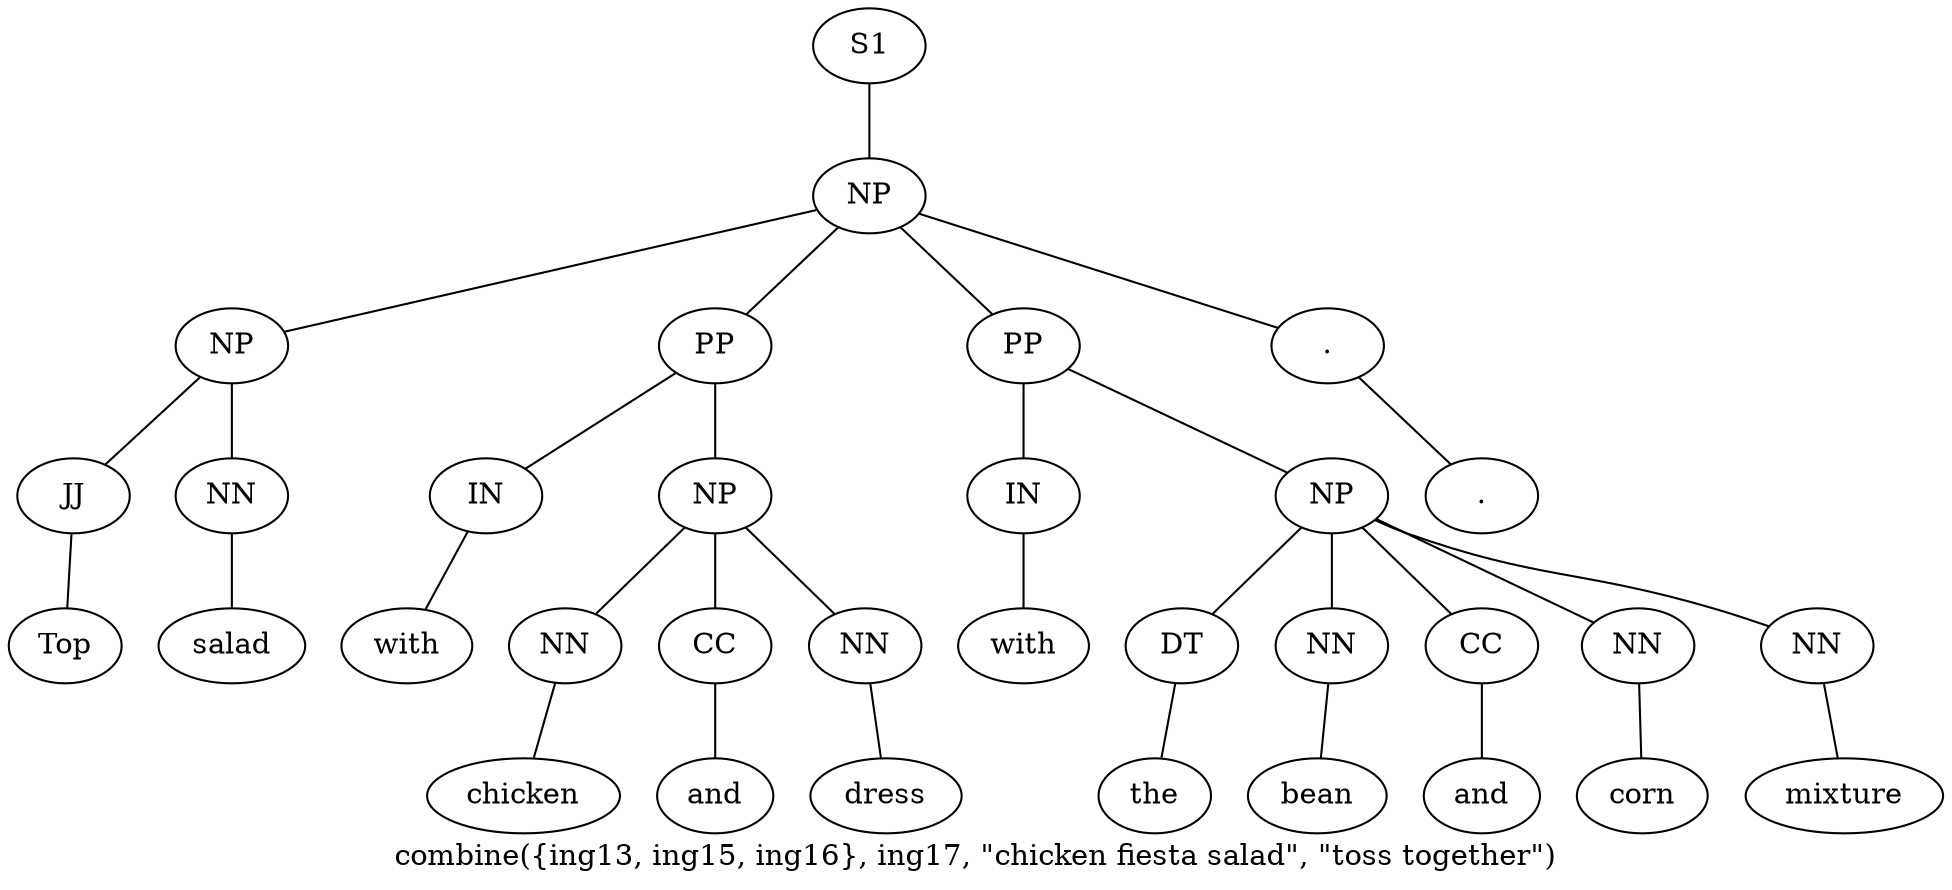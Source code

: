 graph SyntaxGraph {
	label = "combine({ing13, ing15, ing16}, ing17, \"chicken fiesta salad\", \"toss together\")";
	Node0 [label="S1"];
	Node1 [label="NP"];
	Node2 [label="NP"];
	Node3 [label="JJ"];
	Node4 [label="Top"];
	Node5 [label="NN"];
	Node6 [label="salad"];
	Node7 [label="PP"];
	Node8 [label="IN"];
	Node9 [label="with"];
	Node10 [label="NP"];
	Node11 [label="NN"];
	Node12 [label="chicken"];
	Node13 [label="CC"];
	Node14 [label="and"];
	Node15 [label="NN"];
	Node16 [label="dress"];
	Node17 [label="PP"];
	Node18 [label="IN"];
	Node19 [label="with"];
	Node20 [label="NP"];
	Node21 [label="DT"];
	Node22 [label="the"];
	Node23 [label="NN"];
	Node24 [label="bean"];
	Node25 [label="CC"];
	Node26 [label="and"];
	Node27 [label="NN"];
	Node28 [label="corn"];
	Node29 [label="NN"];
	Node30 [label="mixture"];
	Node31 [label="."];
	Node32 [label="."];

	Node0 -- Node1;
	Node1 -- Node2;
	Node1 -- Node7;
	Node1 -- Node17;
	Node1 -- Node31;
	Node2 -- Node3;
	Node2 -- Node5;
	Node3 -- Node4;
	Node5 -- Node6;
	Node7 -- Node8;
	Node7 -- Node10;
	Node8 -- Node9;
	Node10 -- Node11;
	Node10 -- Node13;
	Node10 -- Node15;
	Node11 -- Node12;
	Node13 -- Node14;
	Node15 -- Node16;
	Node17 -- Node18;
	Node17 -- Node20;
	Node18 -- Node19;
	Node20 -- Node21;
	Node20 -- Node23;
	Node20 -- Node25;
	Node20 -- Node27;
	Node20 -- Node29;
	Node21 -- Node22;
	Node23 -- Node24;
	Node25 -- Node26;
	Node27 -- Node28;
	Node29 -- Node30;
	Node31 -- Node32;
}